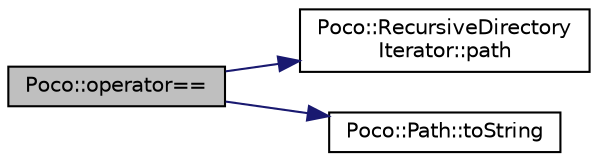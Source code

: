 digraph "Poco::operator=="
{
 // LATEX_PDF_SIZE
  edge [fontname="Helvetica",fontsize="10",labelfontname="Helvetica",labelfontsize="10"];
  node [fontname="Helvetica",fontsize="10",shape=record];
  rankdir="LR";
  Node1 [label="Poco::operator==",height=0.2,width=0.4,color="black", fillcolor="grey75", style="filled", fontcolor="black",tooltip=" "];
  Node1 -> Node2 [color="midnightblue",fontsize="10",style="solid",fontname="Helvetica"];
  Node2 [label="Poco::RecursiveDirectory\lIterator::path",height=0.2,width=0.4,color="black", fillcolor="white", style="filled",URL="$classPoco_1_1RecursiveDirectoryIterator.html#afdf4c51bd86268273705d16ea9848154",tooltip="Returns the current path."];
  Node1 -> Node3 [color="midnightblue",fontsize="10",style="solid",fontname="Helvetica"];
  Node3 [label="Poco::Path::toString",height=0.2,width=0.4,color="black", fillcolor="white", style="filled",URL="$classPoco_1_1Path.html#a551bdf3fdd5307fe8d0cfa13bb687323",tooltip="Assigns a string containing a path."];
}
